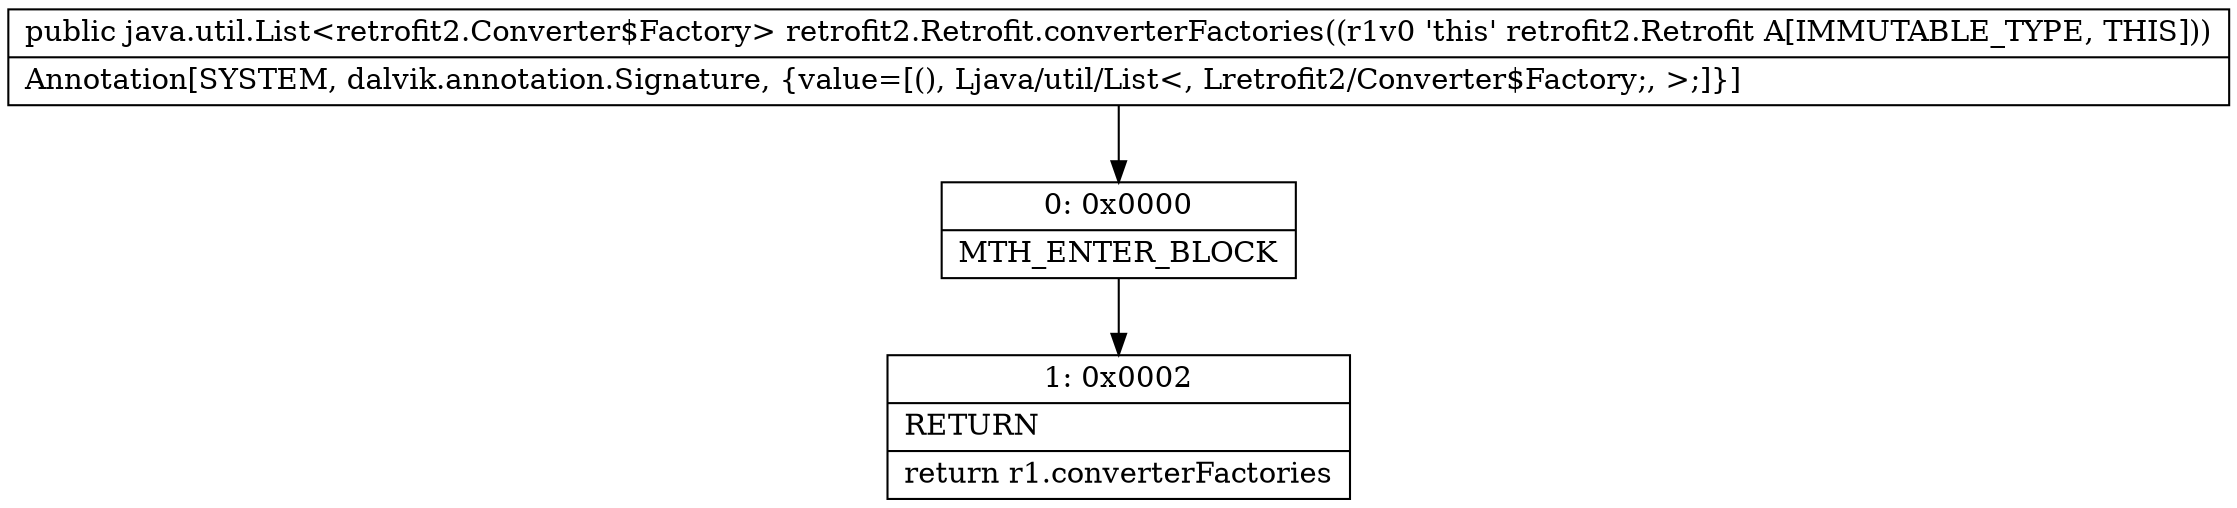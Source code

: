 digraph "CFG forretrofit2.Retrofit.converterFactories()Ljava\/util\/List;" {
Node_0 [shape=record,label="{0\:\ 0x0000|MTH_ENTER_BLOCK\l}"];
Node_1 [shape=record,label="{1\:\ 0x0002|RETURN\l|return r1.converterFactories\l}"];
MethodNode[shape=record,label="{public java.util.List\<retrofit2.Converter$Factory\> retrofit2.Retrofit.converterFactories((r1v0 'this' retrofit2.Retrofit A[IMMUTABLE_TYPE, THIS]))  | Annotation[SYSTEM, dalvik.annotation.Signature, \{value=[(), Ljava\/util\/List\<, Lretrofit2\/Converter$Factory;, \>;]\}]\l}"];
MethodNode -> Node_0;
Node_0 -> Node_1;
}

